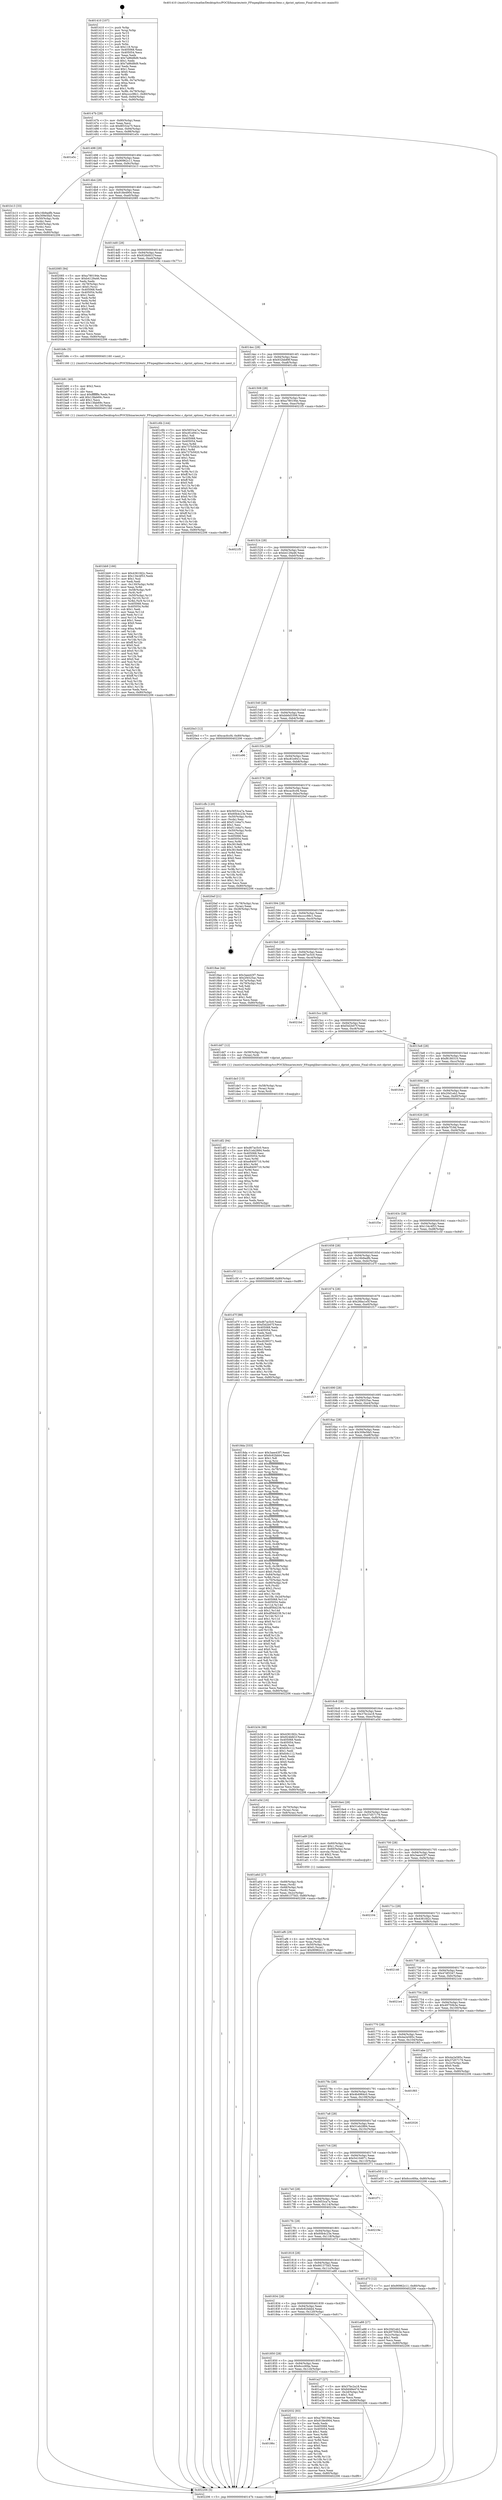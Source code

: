 digraph "0x401410" {
  label = "0x401410 (/mnt/c/Users/mathe/Desktop/tcc/POCII/binaries/extr_FFmpeglibavcodecac3enc.c_dprint_options_Final-ollvm.out::main(0))"
  labelloc = "t"
  node[shape=record]

  Entry [label="",width=0.3,height=0.3,shape=circle,fillcolor=black,style=filled]
  "0x40147b" [label="{
     0x40147b [29]\l
     | [instrs]\l
     &nbsp;&nbsp;0x40147b \<+3\>: mov -0x80(%rbp),%eax\l
     &nbsp;&nbsp;0x40147e \<+2\>: mov %eax,%ecx\l
     &nbsp;&nbsp;0x401480 \<+6\>: sub $0x8f332a75,%ecx\l
     &nbsp;&nbsp;0x401486 \<+6\>: mov %eax,-0x94(%rbp)\l
     &nbsp;&nbsp;0x40148c \<+6\>: mov %ecx,-0x98(%rbp)\l
     &nbsp;&nbsp;0x401492 \<+6\>: je 0000000000401e5c \<main+0xa4c\>\l
  }"]
  "0x401e5c" [label="{
     0x401e5c\l
  }", style=dashed]
  "0x401498" [label="{
     0x401498 [28]\l
     | [instrs]\l
     &nbsp;&nbsp;0x401498 \<+5\>: jmp 000000000040149d \<main+0x8d\>\l
     &nbsp;&nbsp;0x40149d \<+6\>: mov -0x94(%rbp),%eax\l
     &nbsp;&nbsp;0x4014a3 \<+5\>: sub $0x90962c11,%eax\l
     &nbsp;&nbsp;0x4014a8 \<+6\>: mov %eax,-0x9c(%rbp)\l
     &nbsp;&nbsp;0x4014ae \<+6\>: je 0000000000401b13 \<main+0x703\>\l
  }"]
  Exit [label="",width=0.3,height=0.3,shape=circle,fillcolor=black,style=filled,peripheries=2]
  "0x401b13" [label="{
     0x401b13 [33]\l
     | [instrs]\l
     &nbsp;&nbsp;0x401b13 \<+5\>: mov $0x16b9adfb,%eax\l
     &nbsp;&nbsp;0x401b18 \<+5\>: mov $0x309e5fa5,%ecx\l
     &nbsp;&nbsp;0x401b1d \<+4\>: mov -0x50(%rbp),%rdx\l
     &nbsp;&nbsp;0x401b21 \<+2\>: mov (%rdx),%esi\l
     &nbsp;&nbsp;0x401b23 \<+4\>: mov -0x60(%rbp),%rdx\l
     &nbsp;&nbsp;0x401b27 \<+2\>: cmp (%rdx),%esi\l
     &nbsp;&nbsp;0x401b29 \<+3\>: cmovl %ecx,%eax\l
     &nbsp;&nbsp;0x401b2c \<+3\>: mov %eax,-0x80(%rbp)\l
     &nbsp;&nbsp;0x401b2f \<+5\>: jmp 0000000000402206 \<main+0xdf6\>\l
  }"]
  "0x4014b4" [label="{
     0x4014b4 [28]\l
     | [instrs]\l
     &nbsp;&nbsp;0x4014b4 \<+5\>: jmp 00000000004014b9 \<main+0xa9\>\l
     &nbsp;&nbsp;0x4014b9 \<+6\>: mov -0x94(%rbp),%eax\l
     &nbsp;&nbsp;0x4014bf \<+5\>: sub $0x918e4904,%eax\l
     &nbsp;&nbsp;0x4014c4 \<+6\>: mov %eax,-0xa0(%rbp)\l
     &nbsp;&nbsp;0x4014ca \<+6\>: je 0000000000402085 \<main+0xc75\>\l
  }"]
  "0x40186c" [label="{
     0x40186c\l
  }", style=dashed]
  "0x402085" [label="{
     0x402085 [94]\l
     | [instrs]\l
     &nbsp;&nbsp;0x402085 \<+5\>: mov $0xa780194e,%eax\l
     &nbsp;&nbsp;0x40208a \<+5\>: mov $0xb4129a46,%ecx\l
     &nbsp;&nbsp;0x40208f \<+2\>: xor %edx,%edx\l
     &nbsp;&nbsp;0x402091 \<+4\>: mov -0x78(%rbp),%rsi\l
     &nbsp;&nbsp;0x402095 \<+6\>: movl $0x0,(%rsi)\l
     &nbsp;&nbsp;0x40209b \<+7\>: mov 0x405068,%edi\l
     &nbsp;&nbsp;0x4020a2 \<+8\>: mov 0x405054,%r8d\l
     &nbsp;&nbsp;0x4020aa \<+3\>: sub $0x1,%edx\l
     &nbsp;&nbsp;0x4020ad \<+3\>: mov %edi,%r9d\l
     &nbsp;&nbsp;0x4020b0 \<+3\>: add %edx,%r9d\l
     &nbsp;&nbsp;0x4020b3 \<+4\>: imul %r9d,%edi\l
     &nbsp;&nbsp;0x4020b7 \<+3\>: and $0x1,%edi\l
     &nbsp;&nbsp;0x4020ba \<+3\>: cmp $0x0,%edi\l
     &nbsp;&nbsp;0x4020bd \<+4\>: sete %r10b\l
     &nbsp;&nbsp;0x4020c1 \<+4\>: cmp $0xa,%r8d\l
     &nbsp;&nbsp;0x4020c5 \<+4\>: setl %r11b\l
     &nbsp;&nbsp;0x4020c9 \<+3\>: mov %r10b,%bl\l
     &nbsp;&nbsp;0x4020cc \<+3\>: and %r11b,%bl\l
     &nbsp;&nbsp;0x4020cf \<+3\>: xor %r11b,%r10b\l
     &nbsp;&nbsp;0x4020d2 \<+3\>: or %r10b,%bl\l
     &nbsp;&nbsp;0x4020d5 \<+3\>: test $0x1,%bl\l
     &nbsp;&nbsp;0x4020d8 \<+3\>: cmovne %ecx,%eax\l
     &nbsp;&nbsp;0x4020db \<+3\>: mov %eax,-0x80(%rbp)\l
     &nbsp;&nbsp;0x4020de \<+5\>: jmp 0000000000402206 \<main+0xdf6\>\l
  }"]
  "0x4014d0" [label="{
     0x4014d0 [28]\l
     | [instrs]\l
     &nbsp;&nbsp;0x4014d0 \<+5\>: jmp 00000000004014d5 \<main+0xc5\>\l
     &nbsp;&nbsp;0x4014d5 \<+6\>: mov -0x94(%rbp),%eax\l
     &nbsp;&nbsp;0x4014db \<+5\>: sub $0x924bfd1f,%eax\l
     &nbsp;&nbsp;0x4014e0 \<+6\>: mov %eax,-0xa4(%rbp)\l
     &nbsp;&nbsp;0x4014e6 \<+6\>: je 0000000000401b8c \<main+0x77c\>\l
  }"]
  "0x402032" [label="{
     0x402032 [83]\l
     | [instrs]\l
     &nbsp;&nbsp;0x402032 \<+5\>: mov $0xa780194e,%eax\l
     &nbsp;&nbsp;0x402037 \<+5\>: mov $0x918e4904,%ecx\l
     &nbsp;&nbsp;0x40203c \<+2\>: xor %edx,%edx\l
     &nbsp;&nbsp;0x40203e \<+7\>: mov 0x405068,%esi\l
     &nbsp;&nbsp;0x402045 \<+7\>: mov 0x405054,%edi\l
     &nbsp;&nbsp;0x40204c \<+3\>: sub $0x1,%edx\l
     &nbsp;&nbsp;0x40204f \<+3\>: mov %esi,%r8d\l
     &nbsp;&nbsp;0x402052 \<+3\>: add %edx,%r8d\l
     &nbsp;&nbsp;0x402055 \<+4\>: imul %r8d,%esi\l
     &nbsp;&nbsp;0x402059 \<+3\>: and $0x1,%esi\l
     &nbsp;&nbsp;0x40205c \<+3\>: cmp $0x0,%esi\l
     &nbsp;&nbsp;0x40205f \<+4\>: sete %r9b\l
     &nbsp;&nbsp;0x402063 \<+3\>: cmp $0xa,%edi\l
     &nbsp;&nbsp;0x402066 \<+4\>: setl %r10b\l
     &nbsp;&nbsp;0x40206a \<+3\>: mov %r9b,%r11b\l
     &nbsp;&nbsp;0x40206d \<+3\>: and %r10b,%r11b\l
     &nbsp;&nbsp;0x402070 \<+3\>: xor %r10b,%r9b\l
     &nbsp;&nbsp;0x402073 \<+3\>: or %r9b,%r11b\l
     &nbsp;&nbsp;0x402076 \<+4\>: test $0x1,%r11b\l
     &nbsp;&nbsp;0x40207a \<+3\>: cmovne %ecx,%eax\l
     &nbsp;&nbsp;0x40207d \<+3\>: mov %eax,-0x80(%rbp)\l
     &nbsp;&nbsp;0x402080 \<+5\>: jmp 0000000000402206 \<main+0xdf6\>\l
  }"]
  "0x401b8c" [label="{
     0x401b8c [5]\l
     | [instrs]\l
     &nbsp;&nbsp;0x401b8c \<+5\>: call 0000000000401160 \<next_i\>\l
     | [calls]\l
     &nbsp;&nbsp;0x401160 \{1\} (/mnt/c/Users/mathe/Desktop/tcc/POCII/binaries/extr_FFmpeglibavcodecac3enc.c_dprint_options_Final-ollvm.out::next_i)\l
  }"]
  "0x4014ec" [label="{
     0x4014ec [28]\l
     | [instrs]\l
     &nbsp;&nbsp;0x4014ec \<+5\>: jmp 00000000004014f1 \<main+0xe1\>\l
     &nbsp;&nbsp;0x4014f1 \<+6\>: mov -0x94(%rbp),%eax\l
     &nbsp;&nbsp;0x4014f7 \<+5\>: sub $0x932bb89f,%eax\l
     &nbsp;&nbsp;0x4014fc \<+6\>: mov %eax,-0xa8(%rbp)\l
     &nbsp;&nbsp;0x401502 \<+6\>: je 0000000000401c6b \<main+0x85b\>\l
  }"]
  "0x401df2" [label="{
     0x401df2 [94]\l
     | [instrs]\l
     &nbsp;&nbsp;0x401df2 \<+5\>: mov $0xd67ac5c0,%ecx\l
     &nbsp;&nbsp;0x401df7 \<+5\>: mov $0x51eb2884,%edx\l
     &nbsp;&nbsp;0x401dfc \<+7\>: mov 0x405068,%esi\l
     &nbsp;&nbsp;0x401e03 \<+8\>: mov 0x405054,%r8d\l
     &nbsp;&nbsp;0x401e0b \<+3\>: mov %esi,%r9d\l
     &nbsp;&nbsp;0x401e0e \<+7\>: sub $0xe8400710,%r9d\l
     &nbsp;&nbsp;0x401e15 \<+4\>: sub $0x1,%r9d\l
     &nbsp;&nbsp;0x401e19 \<+7\>: add $0xe8400710,%r9d\l
     &nbsp;&nbsp;0x401e20 \<+4\>: imul %r9d,%esi\l
     &nbsp;&nbsp;0x401e24 \<+3\>: and $0x1,%esi\l
     &nbsp;&nbsp;0x401e27 \<+3\>: cmp $0x0,%esi\l
     &nbsp;&nbsp;0x401e2a \<+4\>: sete %r10b\l
     &nbsp;&nbsp;0x401e2e \<+4\>: cmp $0xa,%r8d\l
     &nbsp;&nbsp;0x401e32 \<+4\>: setl %r11b\l
     &nbsp;&nbsp;0x401e36 \<+3\>: mov %r10b,%bl\l
     &nbsp;&nbsp;0x401e39 \<+3\>: and %r11b,%bl\l
     &nbsp;&nbsp;0x401e3c \<+3\>: xor %r11b,%r10b\l
     &nbsp;&nbsp;0x401e3f \<+3\>: or %r10b,%bl\l
     &nbsp;&nbsp;0x401e42 \<+3\>: test $0x1,%bl\l
     &nbsp;&nbsp;0x401e45 \<+3\>: cmovne %edx,%ecx\l
     &nbsp;&nbsp;0x401e48 \<+3\>: mov %ecx,-0x80(%rbp)\l
     &nbsp;&nbsp;0x401e4b \<+5\>: jmp 0000000000402206 \<main+0xdf6\>\l
  }"]
  "0x401c6b" [label="{
     0x401c6b [144]\l
     | [instrs]\l
     &nbsp;&nbsp;0x401c6b \<+5\>: mov $0x5653ca7a,%eax\l
     &nbsp;&nbsp;0x401c70 \<+5\>: mov $0xc81e941c,%ecx\l
     &nbsp;&nbsp;0x401c75 \<+2\>: mov $0x1,%dl\l
     &nbsp;&nbsp;0x401c77 \<+7\>: mov 0x405068,%esi\l
     &nbsp;&nbsp;0x401c7e \<+7\>: mov 0x405054,%edi\l
     &nbsp;&nbsp;0x401c85 \<+3\>: mov %esi,%r8d\l
     &nbsp;&nbsp;0x401c88 \<+7\>: add $0x737b5920,%r8d\l
     &nbsp;&nbsp;0x401c8f \<+4\>: sub $0x1,%r8d\l
     &nbsp;&nbsp;0x401c93 \<+7\>: sub $0x737b5920,%r8d\l
     &nbsp;&nbsp;0x401c9a \<+4\>: imul %r8d,%esi\l
     &nbsp;&nbsp;0x401c9e \<+3\>: and $0x1,%esi\l
     &nbsp;&nbsp;0x401ca1 \<+3\>: cmp $0x0,%esi\l
     &nbsp;&nbsp;0x401ca4 \<+4\>: sete %r9b\l
     &nbsp;&nbsp;0x401ca8 \<+3\>: cmp $0xa,%edi\l
     &nbsp;&nbsp;0x401cab \<+4\>: setl %r10b\l
     &nbsp;&nbsp;0x401caf \<+3\>: mov %r9b,%r11b\l
     &nbsp;&nbsp;0x401cb2 \<+4\>: xor $0xff,%r11b\l
     &nbsp;&nbsp;0x401cb6 \<+3\>: mov %r10b,%bl\l
     &nbsp;&nbsp;0x401cb9 \<+3\>: xor $0xff,%bl\l
     &nbsp;&nbsp;0x401cbc \<+3\>: xor $0x0,%dl\l
     &nbsp;&nbsp;0x401cbf \<+3\>: mov %r11b,%r14b\l
     &nbsp;&nbsp;0x401cc2 \<+4\>: and $0x0,%r14b\l
     &nbsp;&nbsp;0x401cc6 \<+3\>: and %dl,%r9b\l
     &nbsp;&nbsp;0x401cc9 \<+3\>: mov %bl,%r15b\l
     &nbsp;&nbsp;0x401ccc \<+4\>: and $0x0,%r15b\l
     &nbsp;&nbsp;0x401cd0 \<+3\>: and %dl,%r10b\l
     &nbsp;&nbsp;0x401cd3 \<+3\>: or %r9b,%r14b\l
     &nbsp;&nbsp;0x401cd6 \<+3\>: or %r10b,%r15b\l
     &nbsp;&nbsp;0x401cd9 \<+3\>: xor %r15b,%r14b\l
     &nbsp;&nbsp;0x401cdc \<+3\>: or %bl,%r11b\l
     &nbsp;&nbsp;0x401cdf \<+4\>: xor $0xff,%r11b\l
     &nbsp;&nbsp;0x401ce3 \<+3\>: or $0x0,%dl\l
     &nbsp;&nbsp;0x401ce6 \<+3\>: and %dl,%r11b\l
     &nbsp;&nbsp;0x401ce9 \<+3\>: or %r11b,%r14b\l
     &nbsp;&nbsp;0x401cec \<+4\>: test $0x1,%r14b\l
     &nbsp;&nbsp;0x401cf0 \<+3\>: cmovne %ecx,%eax\l
     &nbsp;&nbsp;0x401cf3 \<+3\>: mov %eax,-0x80(%rbp)\l
     &nbsp;&nbsp;0x401cf6 \<+5\>: jmp 0000000000402206 \<main+0xdf6\>\l
  }"]
  "0x401508" [label="{
     0x401508 [28]\l
     | [instrs]\l
     &nbsp;&nbsp;0x401508 \<+5\>: jmp 000000000040150d \<main+0xfd\>\l
     &nbsp;&nbsp;0x40150d \<+6\>: mov -0x94(%rbp),%eax\l
     &nbsp;&nbsp;0x401513 \<+5\>: sub $0xa780194e,%eax\l
     &nbsp;&nbsp;0x401518 \<+6\>: mov %eax,-0xac(%rbp)\l
     &nbsp;&nbsp;0x40151e \<+6\>: je 00000000004021f5 \<main+0xde5\>\l
  }"]
  "0x401de3" [label="{
     0x401de3 [15]\l
     | [instrs]\l
     &nbsp;&nbsp;0x401de3 \<+4\>: mov -0x58(%rbp),%rax\l
     &nbsp;&nbsp;0x401de7 \<+3\>: mov (%rax),%rax\l
     &nbsp;&nbsp;0x401dea \<+3\>: mov %rax,%rdi\l
     &nbsp;&nbsp;0x401ded \<+5\>: call 0000000000401030 \<free@plt\>\l
     | [calls]\l
     &nbsp;&nbsp;0x401030 \{1\} (unknown)\l
  }"]
  "0x4021f5" [label="{
     0x4021f5\l
  }", style=dashed]
  "0x401524" [label="{
     0x401524 [28]\l
     | [instrs]\l
     &nbsp;&nbsp;0x401524 \<+5\>: jmp 0000000000401529 \<main+0x119\>\l
     &nbsp;&nbsp;0x401529 \<+6\>: mov -0x94(%rbp),%eax\l
     &nbsp;&nbsp;0x40152f \<+5\>: sub $0xb4129a46,%eax\l
     &nbsp;&nbsp;0x401534 \<+6\>: mov %eax,-0xb0(%rbp)\l
     &nbsp;&nbsp;0x40153a \<+6\>: je 00000000004020e3 \<main+0xcd3\>\l
  }"]
  "0x401bb9" [label="{
     0x401bb9 [166]\l
     | [instrs]\l
     &nbsp;&nbsp;0x401bb9 \<+5\>: mov $0x4361fd2c,%ecx\l
     &nbsp;&nbsp;0x401bbe \<+5\>: mov $0x134c4f53,%edx\l
     &nbsp;&nbsp;0x401bc3 \<+3\>: mov $0x1,%sil\l
     &nbsp;&nbsp;0x401bc6 \<+2\>: xor %edi,%edi\l
     &nbsp;&nbsp;0x401bc8 \<+7\>: mov -0x130(%rbp),%r8d\l
     &nbsp;&nbsp;0x401bcf \<+4\>: imul %eax,%r8d\l
     &nbsp;&nbsp;0x401bd3 \<+4\>: mov -0x58(%rbp),%r9\l
     &nbsp;&nbsp;0x401bd7 \<+3\>: mov (%r9),%r9\l
     &nbsp;&nbsp;0x401bda \<+4\>: mov -0x50(%rbp),%r10\l
     &nbsp;&nbsp;0x401bde \<+3\>: movslq (%r10),%r10\l
     &nbsp;&nbsp;0x401be1 \<+4\>: mov %r8d,(%r9,%r10,4)\l
     &nbsp;&nbsp;0x401be5 \<+7\>: mov 0x405068,%eax\l
     &nbsp;&nbsp;0x401bec \<+8\>: mov 0x405054,%r8d\l
     &nbsp;&nbsp;0x401bf4 \<+3\>: sub $0x1,%edi\l
     &nbsp;&nbsp;0x401bf7 \<+3\>: mov %eax,%r11d\l
     &nbsp;&nbsp;0x401bfa \<+3\>: add %edi,%r11d\l
     &nbsp;&nbsp;0x401bfd \<+4\>: imul %r11d,%eax\l
     &nbsp;&nbsp;0x401c01 \<+3\>: and $0x1,%eax\l
     &nbsp;&nbsp;0x401c04 \<+3\>: cmp $0x0,%eax\l
     &nbsp;&nbsp;0x401c07 \<+3\>: sete %bl\l
     &nbsp;&nbsp;0x401c0a \<+4\>: cmp $0xa,%r8d\l
     &nbsp;&nbsp;0x401c0e \<+4\>: setl %r14b\l
     &nbsp;&nbsp;0x401c12 \<+3\>: mov %bl,%r15b\l
     &nbsp;&nbsp;0x401c15 \<+4\>: xor $0xff,%r15b\l
     &nbsp;&nbsp;0x401c19 \<+3\>: mov %r14b,%r12b\l
     &nbsp;&nbsp;0x401c1c \<+4\>: xor $0xff,%r12b\l
     &nbsp;&nbsp;0x401c20 \<+4\>: xor $0x0,%sil\l
     &nbsp;&nbsp;0x401c24 \<+3\>: mov %r15b,%r13b\l
     &nbsp;&nbsp;0x401c27 \<+4\>: and $0x0,%r13b\l
     &nbsp;&nbsp;0x401c2b \<+3\>: and %sil,%bl\l
     &nbsp;&nbsp;0x401c2e \<+3\>: mov %r12b,%al\l
     &nbsp;&nbsp;0x401c31 \<+2\>: and $0x0,%al\l
     &nbsp;&nbsp;0x401c33 \<+3\>: and %sil,%r14b\l
     &nbsp;&nbsp;0x401c36 \<+3\>: or %bl,%r13b\l
     &nbsp;&nbsp;0x401c39 \<+3\>: or %r14b,%al\l
     &nbsp;&nbsp;0x401c3c \<+3\>: xor %al,%r13b\l
     &nbsp;&nbsp;0x401c3f \<+3\>: or %r12b,%r15b\l
     &nbsp;&nbsp;0x401c42 \<+4\>: xor $0xff,%r15b\l
     &nbsp;&nbsp;0x401c46 \<+4\>: or $0x0,%sil\l
     &nbsp;&nbsp;0x401c4a \<+3\>: and %sil,%r15b\l
     &nbsp;&nbsp;0x401c4d \<+3\>: or %r15b,%r13b\l
     &nbsp;&nbsp;0x401c50 \<+4\>: test $0x1,%r13b\l
     &nbsp;&nbsp;0x401c54 \<+3\>: cmovne %edx,%ecx\l
     &nbsp;&nbsp;0x401c57 \<+3\>: mov %ecx,-0x80(%rbp)\l
     &nbsp;&nbsp;0x401c5a \<+5\>: jmp 0000000000402206 \<main+0xdf6\>\l
  }"]
  "0x4020e3" [label="{
     0x4020e3 [12]\l
     | [instrs]\l
     &nbsp;&nbsp;0x4020e3 \<+7\>: movl $0xcacfccf4,-0x80(%rbp)\l
     &nbsp;&nbsp;0x4020ea \<+5\>: jmp 0000000000402206 \<main+0xdf6\>\l
  }"]
  "0x401540" [label="{
     0x401540 [28]\l
     | [instrs]\l
     &nbsp;&nbsp;0x401540 \<+5\>: jmp 0000000000401545 \<main+0x135\>\l
     &nbsp;&nbsp;0x401545 \<+6\>: mov -0x94(%rbp),%eax\l
     &nbsp;&nbsp;0x40154b \<+5\>: sub $0xbb6d3306,%eax\l
     &nbsp;&nbsp;0x401550 \<+6\>: mov %eax,-0xb4(%rbp)\l
     &nbsp;&nbsp;0x401556 \<+6\>: je 0000000000401e96 \<main+0xa86\>\l
  }"]
  "0x401b91" [label="{
     0x401b91 [40]\l
     | [instrs]\l
     &nbsp;&nbsp;0x401b91 \<+5\>: mov $0x2,%ecx\l
     &nbsp;&nbsp;0x401b96 \<+1\>: cltd\l
     &nbsp;&nbsp;0x401b97 \<+2\>: idiv %ecx\l
     &nbsp;&nbsp;0x401b99 \<+6\>: imul $0xfffffffe,%edx,%ecx\l
     &nbsp;&nbsp;0x401b9f \<+6\>: add $0x13fab69c,%ecx\l
     &nbsp;&nbsp;0x401ba5 \<+3\>: add $0x1,%ecx\l
     &nbsp;&nbsp;0x401ba8 \<+6\>: sub $0x13fab69c,%ecx\l
     &nbsp;&nbsp;0x401bae \<+6\>: mov %ecx,-0x130(%rbp)\l
     &nbsp;&nbsp;0x401bb4 \<+5\>: call 0000000000401160 \<next_i\>\l
     | [calls]\l
     &nbsp;&nbsp;0x401160 \{1\} (/mnt/c/Users/mathe/Desktop/tcc/POCII/binaries/extr_FFmpeglibavcodecac3enc.c_dprint_options_Final-ollvm.out::next_i)\l
  }"]
  "0x401e96" [label="{
     0x401e96\l
  }", style=dashed]
  "0x40155c" [label="{
     0x40155c [28]\l
     | [instrs]\l
     &nbsp;&nbsp;0x40155c \<+5\>: jmp 0000000000401561 \<main+0x151\>\l
     &nbsp;&nbsp;0x401561 \<+6\>: mov -0x94(%rbp),%eax\l
     &nbsp;&nbsp;0x401567 \<+5\>: sub $0xc81e941c,%eax\l
     &nbsp;&nbsp;0x40156c \<+6\>: mov %eax,-0xb8(%rbp)\l
     &nbsp;&nbsp;0x401572 \<+6\>: je 0000000000401cfb \<main+0x8eb\>\l
  }"]
  "0x401af6" [label="{
     0x401af6 [29]\l
     | [instrs]\l
     &nbsp;&nbsp;0x401af6 \<+4\>: mov -0x58(%rbp),%rdi\l
     &nbsp;&nbsp;0x401afa \<+3\>: mov %rax,(%rdi)\l
     &nbsp;&nbsp;0x401afd \<+4\>: mov -0x50(%rbp),%rax\l
     &nbsp;&nbsp;0x401b01 \<+6\>: movl $0x0,(%rax)\l
     &nbsp;&nbsp;0x401b07 \<+7\>: movl $0x90962c11,-0x80(%rbp)\l
     &nbsp;&nbsp;0x401b0e \<+5\>: jmp 0000000000402206 \<main+0xdf6\>\l
  }"]
  "0x401cfb" [label="{
     0x401cfb [120]\l
     | [instrs]\l
     &nbsp;&nbsp;0x401cfb \<+5\>: mov $0x5653ca7a,%eax\l
     &nbsp;&nbsp;0x401d00 \<+5\>: mov $0x60b4c23e,%ecx\l
     &nbsp;&nbsp;0x401d05 \<+4\>: mov -0x50(%rbp),%rdx\l
     &nbsp;&nbsp;0x401d09 \<+2\>: mov (%rdx),%esi\l
     &nbsp;&nbsp;0x401d0b \<+6\>: add $0xf1144a7c,%esi\l
     &nbsp;&nbsp;0x401d11 \<+3\>: add $0x1,%esi\l
     &nbsp;&nbsp;0x401d14 \<+6\>: sub $0xf1144a7c,%esi\l
     &nbsp;&nbsp;0x401d1a \<+4\>: mov -0x50(%rbp),%rdx\l
     &nbsp;&nbsp;0x401d1e \<+2\>: mov %esi,(%rdx)\l
     &nbsp;&nbsp;0x401d20 \<+7\>: mov 0x405068,%esi\l
     &nbsp;&nbsp;0x401d27 \<+7\>: mov 0x405054,%edi\l
     &nbsp;&nbsp;0x401d2e \<+3\>: mov %esi,%r8d\l
     &nbsp;&nbsp;0x401d31 \<+7\>: sub $0x3619efd,%r8d\l
     &nbsp;&nbsp;0x401d38 \<+4\>: sub $0x1,%r8d\l
     &nbsp;&nbsp;0x401d3c \<+7\>: add $0x3619efd,%r8d\l
     &nbsp;&nbsp;0x401d43 \<+4\>: imul %r8d,%esi\l
     &nbsp;&nbsp;0x401d47 \<+3\>: and $0x1,%esi\l
     &nbsp;&nbsp;0x401d4a \<+3\>: cmp $0x0,%esi\l
     &nbsp;&nbsp;0x401d4d \<+4\>: sete %r9b\l
     &nbsp;&nbsp;0x401d51 \<+3\>: cmp $0xa,%edi\l
     &nbsp;&nbsp;0x401d54 \<+4\>: setl %r10b\l
     &nbsp;&nbsp;0x401d58 \<+3\>: mov %r9b,%r11b\l
     &nbsp;&nbsp;0x401d5b \<+3\>: and %r10b,%r11b\l
     &nbsp;&nbsp;0x401d5e \<+3\>: xor %r10b,%r9b\l
     &nbsp;&nbsp;0x401d61 \<+3\>: or %r9b,%r11b\l
     &nbsp;&nbsp;0x401d64 \<+4\>: test $0x1,%r11b\l
     &nbsp;&nbsp;0x401d68 \<+3\>: cmovne %ecx,%eax\l
     &nbsp;&nbsp;0x401d6b \<+3\>: mov %eax,-0x80(%rbp)\l
     &nbsp;&nbsp;0x401d6e \<+5\>: jmp 0000000000402206 \<main+0xdf6\>\l
  }"]
  "0x401578" [label="{
     0x401578 [28]\l
     | [instrs]\l
     &nbsp;&nbsp;0x401578 \<+5\>: jmp 000000000040157d \<main+0x16d\>\l
     &nbsp;&nbsp;0x40157d \<+6\>: mov -0x94(%rbp),%eax\l
     &nbsp;&nbsp;0x401583 \<+5\>: sub $0xcacfccf4,%eax\l
     &nbsp;&nbsp;0x401588 \<+6\>: mov %eax,-0xbc(%rbp)\l
     &nbsp;&nbsp;0x40158e \<+6\>: je 00000000004020ef \<main+0xcdf\>\l
  }"]
  "0x401a6d" [label="{
     0x401a6d [27]\l
     | [instrs]\l
     &nbsp;&nbsp;0x401a6d \<+4\>: mov -0x68(%rbp),%rdi\l
     &nbsp;&nbsp;0x401a71 \<+2\>: mov %eax,(%rdi)\l
     &nbsp;&nbsp;0x401a73 \<+4\>: mov -0x68(%rbp),%rdi\l
     &nbsp;&nbsp;0x401a77 \<+2\>: mov (%rdi),%eax\l
     &nbsp;&nbsp;0x401a79 \<+3\>: mov %eax,-0x2c(%rbp)\l
     &nbsp;&nbsp;0x401a7c \<+7\>: movl $0x661375d3,-0x80(%rbp)\l
     &nbsp;&nbsp;0x401a83 \<+5\>: jmp 0000000000402206 \<main+0xdf6\>\l
  }"]
  "0x4020ef" [label="{
     0x4020ef [21]\l
     | [instrs]\l
     &nbsp;&nbsp;0x4020ef \<+4\>: mov -0x78(%rbp),%rax\l
     &nbsp;&nbsp;0x4020f3 \<+2\>: mov (%rax),%eax\l
     &nbsp;&nbsp;0x4020f5 \<+4\>: lea -0x28(%rbp),%rsp\l
     &nbsp;&nbsp;0x4020f9 \<+1\>: pop %rbx\l
     &nbsp;&nbsp;0x4020fa \<+2\>: pop %r12\l
     &nbsp;&nbsp;0x4020fc \<+2\>: pop %r13\l
     &nbsp;&nbsp;0x4020fe \<+2\>: pop %r14\l
     &nbsp;&nbsp;0x402100 \<+2\>: pop %r15\l
     &nbsp;&nbsp;0x402102 \<+1\>: pop %rbp\l
     &nbsp;&nbsp;0x402103 \<+1\>: ret\l
  }"]
  "0x401594" [label="{
     0x401594 [28]\l
     | [instrs]\l
     &nbsp;&nbsp;0x401594 \<+5\>: jmp 0000000000401599 \<main+0x189\>\l
     &nbsp;&nbsp;0x401599 \<+6\>: mov -0x94(%rbp),%eax\l
     &nbsp;&nbsp;0x40159f \<+5\>: sub $0xcccc98c1,%eax\l
     &nbsp;&nbsp;0x4015a4 \<+6\>: mov %eax,-0xc0(%rbp)\l
     &nbsp;&nbsp;0x4015aa \<+6\>: je 00000000004018ae \<main+0x49e\>\l
  }"]
  "0x401850" [label="{
     0x401850 [28]\l
     | [instrs]\l
     &nbsp;&nbsp;0x401850 \<+5\>: jmp 0000000000401855 \<main+0x445\>\l
     &nbsp;&nbsp;0x401855 \<+6\>: mov -0x94(%rbp),%eax\l
     &nbsp;&nbsp;0x40185b \<+5\>: sub $0x6ccc6f4a,%eax\l
     &nbsp;&nbsp;0x401860 \<+6\>: mov %eax,-0x124(%rbp)\l
     &nbsp;&nbsp;0x401866 \<+6\>: je 0000000000402032 \<main+0xc22\>\l
  }"]
  "0x4018ae" [label="{
     0x4018ae [44]\l
     | [instrs]\l
     &nbsp;&nbsp;0x4018ae \<+5\>: mov $0x3aee43f7,%eax\l
     &nbsp;&nbsp;0x4018b3 \<+5\>: mov $0x2f4525ac,%ecx\l
     &nbsp;&nbsp;0x4018b8 \<+3\>: mov -0x7a(%rbp),%dl\l
     &nbsp;&nbsp;0x4018bb \<+4\>: mov -0x79(%rbp),%sil\l
     &nbsp;&nbsp;0x4018bf \<+3\>: mov %dl,%dil\l
     &nbsp;&nbsp;0x4018c2 \<+3\>: and %sil,%dil\l
     &nbsp;&nbsp;0x4018c5 \<+3\>: xor %sil,%dl\l
     &nbsp;&nbsp;0x4018c8 \<+3\>: or %dl,%dil\l
     &nbsp;&nbsp;0x4018cb \<+4\>: test $0x1,%dil\l
     &nbsp;&nbsp;0x4018cf \<+3\>: cmovne %ecx,%eax\l
     &nbsp;&nbsp;0x4018d2 \<+3\>: mov %eax,-0x80(%rbp)\l
     &nbsp;&nbsp;0x4018d5 \<+5\>: jmp 0000000000402206 \<main+0xdf6\>\l
  }"]
  "0x4015b0" [label="{
     0x4015b0 [28]\l
     | [instrs]\l
     &nbsp;&nbsp;0x4015b0 \<+5\>: jmp 00000000004015b5 \<main+0x1a5\>\l
     &nbsp;&nbsp;0x4015b5 \<+6\>: mov -0x94(%rbp),%eax\l
     &nbsp;&nbsp;0x4015bb \<+5\>: sub $0xd67ac5c0,%eax\l
     &nbsp;&nbsp;0x4015c0 \<+6\>: mov %eax,-0xc4(%rbp)\l
     &nbsp;&nbsp;0x4015c6 \<+6\>: je 00000000004021bd \<main+0xdad\>\l
  }"]
  "0x402206" [label="{
     0x402206 [5]\l
     | [instrs]\l
     &nbsp;&nbsp;0x402206 \<+5\>: jmp 000000000040147b \<main+0x6b\>\l
  }"]
  "0x401410" [label="{
     0x401410 [107]\l
     | [instrs]\l
     &nbsp;&nbsp;0x401410 \<+1\>: push %rbp\l
     &nbsp;&nbsp;0x401411 \<+3\>: mov %rsp,%rbp\l
     &nbsp;&nbsp;0x401414 \<+2\>: push %r15\l
     &nbsp;&nbsp;0x401416 \<+2\>: push %r14\l
     &nbsp;&nbsp;0x401418 \<+2\>: push %r13\l
     &nbsp;&nbsp;0x40141a \<+2\>: push %r12\l
     &nbsp;&nbsp;0x40141c \<+1\>: push %rbx\l
     &nbsp;&nbsp;0x40141d \<+7\>: sub $0x118,%rsp\l
     &nbsp;&nbsp;0x401424 \<+7\>: mov 0x405068,%eax\l
     &nbsp;&nbsp;0x40142b \<+7\>: mov 0x405054,%ecx\l
     &nbsp;&nbsp;0x401432 \<+2\>: mov %eax,%edx\l
     &nbsp;&nbsp;0x401434 \<+6\>: add $0x7a86d8d9,%edx\l
     &nbsp;&nbsp;0x40143a \<+3\>: sub $0x1,%edx\l
     &nbsp;&nbsp;0x40143d \<+6\>: sub $0x7a86d8d9,%edx\l
     &nbsp;&nbsp;0x401443 \<+3\>: imul %edx,%eax\l
     &nbsp;&nbsp;0x401446 \<+3\>: and $0x1,%eax\l
     &nbsp;&nbsp;0x401449 \<+3\>: cmp $0x0,%eax\l
     &nbsp;&nbsp;0x40144c \<+4\>: sete %r8b\l
     &nbsp;&nbsp;0x401450 \<+4\>: and $0x1,%r8b\l
     &nbsp;&nbsp;0x401454 \<+4\>: mov %r8b,-0x7a(%rbp)\l
     &nbsp;&nbsp;0x401458 \<+3\>: cmp $0xa,%ecx\l
     &nbsp;&nbsp;0x40145b \<+4\>: setl %r8b\l
     &nbsp;&nbsp;0x40145f \<+4\>: and $0x1,%r8b\l
     &nbsp;&nbsp;0x401463 \<+4\>: mov %r8b,-0x79(%rbp)\l
     &nbsp;&nbsp;0x401467 \<+7\>: movl $0xcccc98c1,-0x80(%rbp)\l
     &nbsp;&nbsp;0x40146e \<+6\>: mov %edi,-0x84(%rbp)\l
     &nbsp;&nbsp;0x401474 \<+7\>: mov %rsi,-0x90(%rbp)\l
  }"]
  "0x401a27" [label="{
     0x401a27 [27]\l
     | [instrs]\l
     &nbsp;&nbsp;0x401a27 \<+5\>: mov $0x37bc2a18,%eax\l
     &nbsp;&nbsp;0x401a2c \<+5\>: mov $0x6d48e47d,%ecx\l
     &nbsp;&nbsp;0x401a31 \<+3\>: mov -0x2d(%rbp),%dl\l
     &nbsp;&nbsp;0x401a34 \<+3\>: test $0x1,%dl\l
     &nbsp;&nbsp;0x401a37 \<+3\>: cmovne %ecx,%eax\l
     &nbsp;&nbsp;0x401a3a \<+3\>: mov %eax,-0x80(%rbp)\l
     &nbsp;&nbsp;0x401a3d \<+5\>: jmp 0000000000402206 \<main+0xdf6\>\l
  }"]
  "0x4021bd" [label="{
     0x4021bd\l
  }", style=dashed]
  "0x4015cc" [label="{
     0x4015cc [28]\l
     | [instrs]\l
     &nbsp;&nbsp;0x4015cc \<+5\>: jmp 00000000004015d1 \<main+0x1c1\>\l
     &nbsp;&nbsp;0x4015d1 \<+6\>: mov -0x94(%rbp),%eax\l
     &nbsp;&nbsp;0x4015d7 \<+5\>: sub $0xf3d2b07f,%eax\l
     &nbsp;&nbsp;0x4015dc \<+6\>: mov %eax,-0xc8(%rbp)\l
     &nbsp;&nbsp;0x4015e2 \<+6\>: je 0000000000401dd7 \<main+0x9c7\>\l
  }"]
  "0x401834" [label="{
     0x401834 [28]\l
     | [instrs]\l
     &nbsp;&nbsp;0x401834 \<+5\>: jmp 0000000000401839 \<main+0x429\>\l
     &nbsp;&nbsp;0x401839 \<+6\>: mov -0x94(%rbp),%eax\l
     &nbsp;&nbsp;0x40183f \<+5\>: sub $0x6c62bbb4,%eax\l
     &nbsp;&nbsp;0x401844 \<+6\>: mov %eax,-0x120(%rbp)\l
     &nbsp;&nbsp;0x40184a \<+6\>: je 0000000000401a27 \<main+0x617\>\l
  }"]
  "0x401dd7" [label="{
     0x401dd7 [12]\l
     | [instrs]\l
     &nbsp;&nbsp;0x401dd7 \<+4\>: mov -0x58(%rbp),%rax\l
     &nbsp;&nbsp;0x401ddb \<+3\>: mov (%rax),%rdi\l
     &nbsp;&nbsp;0x401dde \<+5\>: call 0000000000401400 \<dprint_options\>\l
     | [calls]\l
     &nbsp;&nbsp;0x401400 \{1\} (/mnt/c/Users/mathe/Desktop/tcc/POCII/binaries/extr_FFmpeglibavcodecac3enc.c_dprint_options_Final-ollvm.out::dprint_options)\l
  }"]
  "0x4015e8" [label="{
     0x4015e8 [28]\l
     | [instrs]\l
     &nbsp;&nbsp;0x4015e8 \<+5\>: jmp 00000000004015ed \<main+0x1dd\>\l
     &nbsp;&nbsp;0x4015ed \<+6\>: mov -0x94(%rbp),%eax\l
     &nbsp;&nbsp;0x4015f3 \<+5\>: sub $0xf8180310,%eax\l
     &nbsp;&nbsp;0x4015f8 \<+6\>: mov %eax,-0xcc(%rbp)\l
     &nbsp;&nbsp;0x4015fe \<+6\>: je 0000000000401fc9 \<main+0xbb9\>\l
  }"]
  "0x401a88" [label="{
     0x401a88 [27]\l
     | [instrs]\l
     &nbsp;&nbsp;0x401a88 \<+5\>: mov $0x20d1eb2,%eax\l
     &nbsp;&nbsp;0x401a8d \<+5\>: mov $0x49750b3e,%ecx\l
     &nbsp;&nbsp;0x401a92 \<+3\>: mov -0x2c(%rbp),%edx\l
     &nbsp;&nbsp;0x401a95 \<+3\>: cmp $0x1,%edx\l
     &nbsp;&nbsp;0x401a98 \<+3\>: cmovl %ecx,%eax\l
     &nbsp;&nbsp;0x401a9b \<+3\>: mov %eax,-0x80(%rbp)\l
     &nbsp;&nbsp;0x401a9e \<+5\>: jmp 0000000000402206 \<main+0xdf6\>\l
  }"]
  "0x401fc9" [label="{
     0x401fc9\l
  }", style=dashed]
  "0x401604" [label="{
     0x401604 [28]\l
     | [instrs]\l
     &nbsp;&nbsp;0x401604 \<+5\>: jmp 0000000000401609 \<main+0x1f9\>\l
     &nbsp;&nbsp;0x401609 \<+6\>: mov -0x94(%rbp),%eax\l
     &nbsp;&nbsp;0x40160f \<+5\>: sub $0x20d1eb2,%eax\l
     &nbsp;&nbsp;0x401614 \<+6\>: mov %eax,-0xd0(%rbp)\l
     &nbsp;&nbsp;0x40161a \<+6\>: je 0000000000401aa3 \<main+0x693\>\l
  }"]
  "0x401818" [label="{
     0x401818 [28]\l
     | [instrs]\l
     &nbsp;&nbsp;0x401818 \<+5\>: jmp 000000000040181d \<main+0x40d\>\l
     &nbsp;&nbsp;0x40181d \<+6\>: mov -0x94(%rbp),%eax\l
     &nbsp;&nbsp;0x401823 \<+5\>: sub $0x661375d3,%eax\l
     &nbsp;&nbsp;0x401828 \<+6\>: mov %eax,-0x11c(%rbp)\l
     &nbsp;&nbsp;0x40182e \<+6\>: je 0000000000401a88 \<main+0x678\>\l
  }"]
  "0x401aa3" [label="{
     0x401aa3\l
  }", style=dashed]
  "0x401620" [label="{
     0x401620 [28]\l
     | [instrs]\l
     &nbsp;&nbsp;0x401620 \<+5\>: jmp 0000000000401625 \<main+0x215\>\l
     &nbsp;&nbsp;0x401625 \<+6\>: mov -0x94(%rbp),%eax\l
     &nbsp;&nbsp;0x40162b \<+5\>: sub $0xfe7f18d,%eax\l
     &nbsp;&nbsp;0x401630 \<+6\>: mov %eax,-0xd4(%rbp)\l
     &nbsp;&nbsp;0x401636 \<+6\>: je 0000000000401f3e \<main+0xb2e\>\l
  }"]
  "0x401d73" [label="{
     0x401d73 [12]\l
     | [instrs]\l
     &nbsp;&nbsp;0x401d73 \<+7\>: movl $0x90962c11,-0x80(%rbp)\l
     &nbsp;&nbsp;0x401d7a \<+5\>: jmp 0000000000402206 \<main+0xdf6\>\l
  }"]
  "0x401f3e" [label="{
     0x401f3e\l
  }", style=dashed]
  "0x40163c" [label="{
     0x40163c [28]\l
     | [instrs]\l
     &nbsp;&nbsp;0x40163c \<+5\>: jmp 0000000000401641 \<main+0x231\>\l
     &nbsp;&nbsp;0x401641 \<+6\>: mov -0x94(%rbp),%eax\l
     &nbsp;&nbsp;0x401647 \<+5\>: sub $0x134c4f53,%eax\l
     &nbsp;&nbsp;0x40164c \<+6\>: mov %eax,-0xd8(%rbp)\l
     &nbsp;&nbsp;0x401652 \<+6\>: je 0000000000401c5f \<main+0x84f\>\l
  }"]
  "0x4017fc" [label="{
     0x4017fc [28]\l
     | [instrs]\l
     &nbsp;&nbsp;0x4017fc \<+5\>: jmp 0000000000401801 \<main+0x3f1\>\l
     &nbsp;&nbsp;0x401801 \<+6\>: mov -0x94(%rbp),%eax\l
     &nbsp;&nbsp;0x401807 \<+5\>: sub $0x60b4c23e,%eax\l
     &nbsp;&nbsp;0x40180c \<+6\>: mov %eax,-0x118(%rbp)\l
     &nbsp;&nbsp;0x401812 \<+6\>: je 0000000000401d73 \<main+0x963\>\l
  }"]
  "0x401c5f" [label="{
     0x401c5f [12]\l
     | [instrs]\l
     &nbsp;&nbsp;0x401c5f \<+7\>: movl $0x932bb89f,-0x80(%rbp)\l
     &nbsp;&nbsp;0x401c66 \<+5\>: jmp 0000000000402206 \<main+0xdf6\>\l
  }"]
  "0x401658" [label="{
     0x401658 [28]\l
     | [instrs]\l
     &nbsp;&nbsp;0x401658 \<+5\>: jmp 000000000040165d \<main+0x24d\>\l
     &nbsp;&nbsp;0x40165d \<+6\>: mov -0x94(%rbp),%eax\l
     &nbsp;&nbsp;0x401663 \<+5\>: sub $0x16b9adfb,%eax\l
     &nbsp;&nbsp;0x401668 \<+6\>: mov %eax,-0xdc(%rbp)\l
     &nbsp;&nbsp;0x40166e \<+6\>: je 0000000000401d7f \<main+0x96f\>\l
  }"]
  "0x40219e" [label="{
     0x40219e\l
  }", style=dashed]
  "0x401d7f" [label="{
     0x401d7f [88]\l
     | [instrs]\l
     &nbsp;&nbsp;0x401d7f \<+5\>: mov $0xd67ac5c0,%eax\l
     &nbsp;&nbsp;0x401d84 \<+5\>: mov $0xf3d2b07f,%ecx\l
     &nbsp;&nbsp;0x401d89 \<+7\>: mov 0x405068,%edx\l
     &nbsp;&nbsp;0x401d90 \<+7\>: mov 0x405054,%esi\l
     &nbsp;&nbsp;0x401d97 \<+2\>: mov %edx,%edi\l
     &nbsp;&nbsp;0x401d99 \<+6\>: add $0xc6290371,%edi\l
     &nbsp;&nbsp;0x401d9f \<+3\>: sub $0x1,%edi\l
     &nbsp;&nbsp;0x401da2 \<+6\>: sub $0xc6290371,%edi\l
     &nbsp;&nbsp;0x401da8 \<+3\>: imul %edi,%edx\l
     &nbsp;&nbsp;0x401dab \<+3\>: and $0x1,%edx\l
     &nbsp;&nbsp;0x401dae \<+3\>: cmp $0x0,%edx\l
     &nbsp;&nbsp;0x401db1 \<+4\>: sete %r8b\l
     &nbsp;&nbsp;0x401db5 \<+3\>: cmp $0xa,%esi\l
     &nbsp;&nbsp;0x401db8 \<+4\>: setl %r9b\l
     &nbsp;&nbsp;0x401dbc \<+3\>: mov %r8b,%r10b\l
     &nbsp;&nbsp;0x401dbf \<+3\>: and %r9b,%r10b\l
     &nbsp;&nbsp;0x401dc2 \<+3\>: xor %r9b,%r8b\l
     &nbsp;&nbsp;0x401dc5 \<+3\>: or %r8b,%r10b\l
     &nbsp;&nbsp;0x401dc8 \<+4\>: test $0x1,%r10b\l
     &nbsp;&nbsp;0x401dcc \<+3\>: cmovne %ecx,%eax\l
     &nbsp;&nbsp;0x401dcf \<+3\>: mov %eax,-0x80(%rbp)\l
     &nbsp;&nbsp;0x401dd2 \<+5\>: jmp 0000000000402206 \<main+0xdf6\>\l
  }"]
  "0x401674" [label="{
     0x401674 [28]\l
     | [instrs]\l
     &nbsp;&nbsp;0x401674 \<+5\>: jmp 0000000000401679 \<main+0x269\>\l
     &nbsp;&nbsp;0x401679 \<+6\>: mov -0x94(%rbp),%eax\l
     &nbsp;&nbsp;0x40167f \<+5\>: sub $0x26ba1e5f,%eax\l
     &nbsp;&nbsp;0x401684 \<+6\>: mov %eax,-0xe0(%rbp)\l
     &nbsp;&nbsp;0x40168a \<+6\>: je 0000000000401f17 \<main+0xb07\>\l
  }"]
  "0x4017e0" [label="{
     0x4017e0 [28]\l
     | [instrs]\l
     &nbsp;&nbsp;0x4017e0 \<+5\>: jmp 00000000004017e5 \<main+0x3d5\>\l
     &nbsp;&nbsp;0x4017e5 \<+6\>: mov -0x94(%rbp),%eax\l
     &nbsp;&nbsp;0x4017eb \<+5\>: sub $0x5653ca7a,%eax\l
     &nbsp;&nbsp;0x4017f0 \<+6\>: mov %eax,-0x114(%rbp)\l
     &nbsp;&nbsp;0x4017f6 \<+6\>: je 000000000040219e \<main+0xd8e\>\l
  }"]
  "0x401f17" [label="{
     0x401f17\l
  }", style=dashed]
  "0x401690" [label="{
     0x401690 [28]\l
     | [instrs]\l
     &nbsp;&nbsp;0x401690 \<+5\>: jmp 0000000000401695 \<main+0x285\>\l
     &nbsp;&nbsp;0x401695 \<+6\>: mov -0x94(%rbp),%eax\l
     &nbsp;&nbsp;0x40169b \<+5\>: sub $0x2f4525ac,%eax\l
     &nbsp;&nbsp;0x4016a0 \<+6\>: mov %eax,-0xe4(%rbp)\l
     &nbsp;&nbsp;0x4016a6 \<+6\>: je 00000000004018da \<main+0x4ca\>\l
  }"]
  "0x401f71" [label="{
     0x401f71\l
  }", style=dashed]
  "0x4018da" [label="{
     0x4018da [333]\l
     | [instrs]\l
     &nbsp;&nbsp;0x4018da \<+5\>: mov $0x3aee43f7,%eax\l
     &nbsp;&nbsp;0x4018df \<+5\>: mov $0x6c62bbb4,%ecx\l
     &nbsp;&nbsp;0x4018e4 \<+2\>: mov $0x1,%dl\l
     &nbsp;&nbsp;0x4018e6 \<+3\>: mov %rsp,%rsi\l
     &nbsp;&nbsp;0x4018e9 \<+4\>: add $0xfffffffffffffff0,%rsi\l
     &nbsp;&nbsp;0x4018ed \<+3\>: mov %rsi,%rsp\l
     &nbsp;&nbsp;0x4018f0 \<+4\>: mov %rsi,-0x78(%rbp)\l
     &nbsp;&nbsp;0x4018f4 \<+3\>: mov %rsp,%rsi\l
     &nbsp;&nbsp;0x4018f7 \<+4\>: add $0xfffffffffffffff0,%rsi\l
     &nbsp;&nbsp;0x4018fb \<+3\>: mov %rsi,%rsp\l
     &nbsp;&nbsp;0x4018fe \<+3\>: mov %rsp,%rdi\l
     &nbsp;&nbsp;0x401901 \<+4\>: add $0xfffffffffffffff0,%rdi\l
     &nbsp;&nbsp;0x401905 \<+3\>: mov %rdi,%rsp\l
     &nbsp;&nbsp;0x401908 \<+4\>: mov %rdi,-0x70(%rbp)\l
     &nbsp;&nbsp;0x40190c \<+3\>: mov %rsp,%rdi\l
     &nbsp;&nbsp;0x40190f \<+4\>: add $0xfffffffffffffff0,%rdi\l
     &nbsp;&nbsp;0x401913 \<+3\>: mov %rdi,%rsp\l
     &nbsp;&nbsp;0x401916 \<+4\>: mov %rdi,-0x68(%rbp)\l
     &nbsp;&nbsp;0x40191a \<+3\>: mov %rsp,%rdi\l
     &nbsp;&nbsp;0x40191d \<+4\>: add $0xfffffffffffffff0,%rdi\l
     &nbsp;&nbsp;0x401921 \<+3\>: mov %rdi,%rsp\l
     &nbsp;&nbsp;0x401924 \<+4\>: mov %rdi,-0x60(%rbp)\l
     &nbsp;&nbsp;0x401928 \<+3\>: mov %rsp,%rdi\l
     &nbsp;&nbsp;0x40192b \<+4\>: add $0xfffffffffffffff0,%rdi\l
     &nbsp;&nbsp;0x40192f \<+3\>: mov %rdi,%rsp\l
     &nbsp;&nbsp;0x401932 \<+4\>: mov %rdi,-0x58(%rbp)\l
     &nbsp;&nbsp;0x401936 \<+3\>: mov %rsp,%rdi\l
     &nbsp;&nbsp;0x401939 \<+4\>: add $0xfffffffffffffff0,%rdi\l
     &nbsp;&nbsp;0x40193d \<+3\>: mov %rdi,%rsp\l
     &nbsp;&nbsp;0x401940 \<+4\>: mov %rdi,-0x50(%rbp)\l
     &nbsp;&nbsp;0x401944 \<+3\>: mov %rsp,%rdi\l
     &nbsp;&nbsp;0x401947 \<+4\>: add $0xfffffffffffffff0,%rdi\l
     &nbsp;&nbsp;0x40194b \<+3\>: mov %rdi,%rsp\l
     &nbsp;&nbsp;0x40194e \<+4\>: mov %rdi,-0x48(%rbp)\l
     &nbsp;&nbsp;0x401952 \<+3\>: mov %rsp,%rdi\l
     &nbsp;&nbsp;0x401955 \<+4\>: add $0xfffffffffffffff0,%rdi\l
     &nbsp;&nbsp;0x401959 \<+3\>: mov %rdi,%rsp\l
     &nbsp;&nbsp;0x40195c \<+4\>: mov %rdi,-0x40(%rbp)\l
     &nbsp;&nbsp;0x401960 \<+3\>: mov %rsp,%rdi\l
     &nbsp;&nbsp;0x401963 \<+4\>: add $0xfffffffffffffff0,%rdi\l
     &nbsp;&nbsp;0x401967 \<+3\>: mov %rdi,%rsp\l
     &nbsp;&nbsp;0x40196a \<+4\>: mov %rdi,-0x38(%rbp)\l
     &nbsp;&nbsp;0x40196e \<+4\>: mov -0x78(%rbp),%rdi\l
     &nbsp;&nbsp;0x401972 \<+6\>: movl $0x0,(%rdi)\l
     &nbsp;&nbsp;0x401978 \<+7\>: mov -0x84(%rbp),%r8d\l
     &nbsp;&nbsp;0x40197f \<+3\>: mov %r8d,(%rsi)\l
     &nbsp;&nbsp;0x401982 \<+4\>: mov -0x70(%rbp),%rdi\l
     &nbsp;&nbsp;0x401986 \<+7\>: mov -0x90(%rbp),%r9\l
     &nbsp;&nbsp;0x40198d \<+3\>: mov %r9,(%rdi)\l
     &nbsp;&nbsp;0x401990 \<+3\>: cmpl $0x2,(%rsi)\l
     &nbsp;&nbsp;0x401993 \<+4\>: setne %r10b\l
     &nbsp;&nbsp;0x401997 \<+4\>: and $0x1,%r10b\l
     &nbsp;&nbsp;0x40199b \<+4\>: mov %r10b,-0x2d(%rbp)\l
     &nbsp;&nbsp;0x40199f \<+8\>: mov 0x405068,%r11d\l
     &nbsp;&nbsp;0x4019a7 \<+7\>: mov 0x405054,%ebx\l
     &nbsp;&nbsp;0x4019ae \<+3\>: mov %r11d,%r14d\l
     &nbsp;&nbsp;0x4019b1 \<+7\>: sub $0xdf56d239,%r14d\l
     &nbsp;&nbsp;0x4019b8 \<+4\>: sub $0x1,%r14d\l
     &nbsp;&nbsp;0x4019bc \<+7\>: add $0xdf56d239,%r14d\l
     &nbsp;&nbsp;0x4019c3 \<+4\>: imul %r14d,%r11d\l
     &nbsp;&nbsp;0x4019c7 \<+4\>: and $0x1,%r11d\l
     &nbsp;&nbsp;0x4019cb \<+4\>: cmp $0x0,%r11d\l
     &nbsp;&nbsp;0x4019cf \<+4\>: sete %r10b\l
     &nbsp;&nbsp;0x4019d3 \<+3\>: cmp $0xa,%ebx\l
     &nbsp;&nbsp;0x4019d6 \<+4\>: setl %r15b\l
     &nbsp;&nbsp;0x4019da \<+3\>: mov %r10b,%r12b\l
     &nbsp;&nbsp;0x4019dd \<+4\>: xor $0xff,%r12b\l
     &nbsp;&nbsp;0x4019e1 \<+3\>: mov %r15b,%r13b\l
     &nbsp;&nbsp;0x4019e4 \<+4\>: xor $0xff,%r13b\l
     &nbsp;&nbsp;0x4019e8 \<+3\>: xor $0x0,%dl\l
     &nbsp;&nbsp;0x4019eb \<+3\>: mov %r12b,%sil\l
     &nbsp;&nbsp;0x4019ee \<+4\>: and $0x0,%sil\l
     &nbsp;&nbsp;0x4019f2 \<+3\>: and %dl,%r10b\l
     &nbsp;&nbsp;0x4019f5 \<+3\>: mov %r13b,%dil\l
     &nbsp;&nbsp;0x4019f8 \<+4\>: and $0x0,%dil\l
     &nbsp;&nbsp;0x4019fc \<+3\>: and %dl,%r15b\l
     &nbsp;&nbsp;0x4019ff \<+3\>: or %r10b,%sil\l
     &nbsp;&nbsp;0x401a02 \<+3\>: or %r15b,%dil\l
     &nbsp;&nbsp;0x401a05 \<+3\>: xor %dil,%sil\l
     &nbsp;&nbsp;0x401a08 \<+3\>: or %r13b,%r12b\l
     &nbsp;&nbsp;0x401a0b \<+4\>: xor $0xff,%r12b\l
     &nbsp;&nbsp;0x401a0f \<+3\>: or $0x0,%dl\l
     &nbsp;&nbsp;0x401a12 \<+3\>: and %dl,%r12b\l
     &nbsp;&nbsp;0x401a15 \<+3\>: or %r12b,%sil\l
     &nbsp;&nbsp;0x401a18 \<+4\>: test $0x1,%sil\l
     &nbsp;&nbsp;0x401a1c \<+3\>: cmovne %ecx,%eax\l
     &nbsp;&nbsp;0x401a1f \<+3\>: mov %eax,-0x80(%rbp)\l
     &nbsp;&nbsp;0x401a22 \<+5\>: jmp 0000000000402206 \<main+0xdf6\>\l
  }"]
  "0x4016ac" [label="{
     0x4016ac [28]\l
     | [instrs]\l
     &nbsp;&nbsp;0x4016ac \<+5\>: jmp 00000000004016b1 \<main+0x2a1\>\l
     &nbsp;&nbsp;0x4016b1 \<+6\>: mov -0x94(%rbp),%eax\l
     &nbsp;&nbsp;0x4016b7 \<+5\>: sub $0x309e5fa5,%eax\l
     &nbsp;&nbsp;0x4016bc \<+6\>: mov %eax,-0xe8(%rbp)\l
     &nbsp;&nbsp;0x4016c2 \<+6\>: je 0000000000401b34 \<main+0x724\>\l
  }"]
  "0x4017c4" [label="{
     0x4017c4 [28]\l
     | [instrs]\l
     &nbsp;&nbsp;0x4017c4 \<+5\>: jmp 00000000004017c9 \<main+0x3b9\>\l
     &nbsp;&nbsp;0x4017c9 \<+6\>: mov -0x94(%rbp),%eax\l
     &nbsp;&nbsp;0x4017cf \<+5\>: sub $0x54104971,%eax\l
     &nbsp;&nbsp;0x4017d4 \<+6\>: mov %eax,-0x110(%rbp)\l
     &nbsp;&nbsp;0x4017da \<+6\>: je 0000000000401f71 \<main+0xb61\>\l
  }"]
  "0x401e50" [label="{
     0x401e50 [12]\l
     | [instrs]\l
     &nbsp;&nbsp;0x401e50 \<+7\>: movl $0x6ccc6f4a,-0x80(%rbp)\l
     &nbsp;&nbsp;0x401e57 \<+5\>: jmp 0000000000402206 \<main+0xdf6\>\l
  }"]
  "0x401b34" [label="{
     0x401b34 [88]\l
     | [instrs]\l
     &nbsp;&nbsp;0x401b34 \<+5\>: mov $0x4361fd2c,%eax\l
     &nbsp;&nbsp;0x401b39 \<+5\>: mov $0x924bfd1f,%ecx\l
     &nbsp;&nbsp;0x401b3e \<+7\>: mov 0x405068,%edx\l
     &nbsp;&nbsp;0x401b45 \<+7\>: mov 0x405054,%esi\l
     &nbsp;&nbsp;0x401b4c \<+2\>: mov %edx,%edi\l
     &nbsp;&nbsp;0x401b4e \<+6\>: add $0xfc6c112,%edi\l
     &nbsp;&nbsp;0x401b54 \<+3\>: sub $0x1,%edi\l
     &nbsp;&nbsp;0x401b57 \<+6\>: sub $0xfc6c112,%edi\l
     &nbsp;&nbsp;0x401b5d \<+3\>: imul %edi,%edx\l
     &nbsp;&nbsp;0x401b60 \<+3\>: and $0x1,%edx\l
     &nbsp;&nbsp;0x401b63 \<+3\>: cmp $0x0,%edx\l
     &nbsp;&nbsp;0x401b66 \<+4\>: sete %r8b\l
     &nbsp;&nbsp;0x401b6a \<+3\>: cmp $0xa,%esi\l
     &nbsp;&nbsp;0x401b6d \<+4\>: setl %r9b\l
     &nbsp;&nbsp;0x401b71 \<+3\>: mov %r8b,%r10b\l
     &nbsp;&nbsp;0x401b74 \<+3\>: and %r9b,%r10b\l
     &nbsp;&nbsp;0x401b77 \<+3\>: xor %r9b,%r8b\l
     &nbsp;&nbsp;0x401b7a \<+3\>: or %r8b,%r10b\l
     &nbsp;&nbsp;0x401b7d \<+4\>: test $0x1,%r10b\l
     &nbsp;&nbsp;0x401b81 \<+3\>: cmovne %ecx,%eax\l
     &nbsp;&nbsp;0x401b84 \<+3\>: mov %eax,-0x80(%rbp)\l
     &nbsp;&nbsp;0x401b87 \<+5\>: jmp 0000000000402206 \<main+0xdf6\>\l
  }"]
  "0x4016c8" [label="{
     0x4016c8 [28]\l
     | [instrs]\l
     &nbsp;&nbsp;0x4016c8 \<+5\>: jmp 00000000004016cd \<main+0x2bd\>\l
     &nbsp;&nbsp;0x4016cd \<+6\>: mov -0x94(%rbp),%eax\l
     &nbsp;&nbsp;0x4016d3 \<+5\>: sub $0x37bc2a18,%eax\l
     &nbsp;&nbsp;0x4016d8 \<+6\>: mov %eax,-0xec(%rbp)\l
     &nbsp;&nbsp;0x4016de \<+6\>: je 0000000000401a5d \<main+0x64d\>\l
  }"]
  "0x4017a8" [label="{
     0x4017a8 [28]\l
     | [instrs]\l
     &nbsp;&nbsp;0x4017a8 \<+5\>: jmp 00000000004017ad \<main+0x39d\>\l
     &nbsp;&nbsp;0x4017ad \<+6\>: mov -0x94(%rbp),%eax\l
     &nbsp;&nbsp;0x4017b3 \<+5\>: sub $0x51eb2884,%eax\l
     &nbsp;&nbsp;0x4017b8 \<+6\>: mov %eax,-0x10c(%rbp)\l
     &nbsp;&nbsp;0x4017be \<+6\>: je 0000000000401e50 \<main+0xa40\>\l
  }"]
  "0x401a5d" [label="{
     0x401a5d [16]\l
     | [instrs]\l
     &nbsp;&nbsp;0x401a5d \<+4\>: mov -0x70(%rbp),%rax\l
     &nbsp;&nbsp;0x401a61 \<+3\>: mov (%rax),%rax\l
     &nbsp;&nbsp;0x401a64 \<+4\>: mov 0x8(%rax),%rdi\l
     &nbsp;&nbsp;0x401a68 \<+5\>: call 0000000000401060 \<atoi@plt\>\l
     | [calls]\l
     &nbsp;&nbsp;0x401060 \{1\} (unknown)\l
  }"]
  "0x4016e4" [label="{
     0x4016e4 [28]\l
     | [instrs]\l
     &nbsp;&nbsp;0x4016e4 \<+5\>: jmp 00000000004016e9 \<main+0x2d9\>\l
     &nbsp;&nbsp;0x4016e9 \<+6\>: mov -0x94(%rbp),%eax\l
     &nbsp;&nbsp;0x4016ef \<+5\>: sub $0x37d57179,%eax\l
     &nbsp;&nbsp;0x4016f4 \<+6\>: mov %eax,-0xf0(%rbp)\l
     &nbsp;&nbsp;0x4016fa \<+6\>: je 0000000000401ad9 \<main+0x6c9\>\l
  }"]
  "0x402026" [label="{
     0x402026\l
  }", style=dashed]
  "0x401ad9" [label="{
     0x401ad9 [29]\l
     | [instrs]\l
     &nbsp;&nbsp;0x401ad9 \<+4\>: mov -0x60(%rbp),%rax\l
     &nbsp;&nbsp;0x401add \<+6\>: movl $0x1,(%rax)\l
     &nbsp;&nbsp;0x401ae3 \<+4\>: mov -0x60(%rbp),%rax\l
     &nbsp;&nbsp;0x401ae7 \<+3\>: movslq (%rax),%rax\l
     &nbsp;&nbsp;0x401aea \<+4\>: shl $0x2,%rax\l
     &nbsp;&nbsp;0x401aee \<+3\>: mov %rax,%rdi\l
     &nbsp;&nbsp;0x401af1 \<+5\>: call 0000000000401050 \<malloc@plt\>\l
     | [calls]\l
     &nbsp;&nbsp;0x401050 \{1\} (unknown)\l
  }"]
  "0x401700" [label="{
     0x401700 [28]\l
     | [instrs]\l
     &nbsp;&nbsp;0x401700 \<+5\>: jmp 0000000000401705 \<main+0x2f5\>\l
     &nbsp;&nbsp;0x401705 \<+6\>: mov -0x94(%rbp),%eax\l
     &nbsp;&nbsp;0x40170b \<+5\>: sub $0x3aee43f7,%eax\l
     &nbsp;&nbsp;0x401710 \<+6\>: mov %eax,-0xf4(%rbp)\l
     &nbsp;&nbsp;0x401716 \<+6\>: je 0000000000402104 \<main+0xcf4\>\l
  }"]
  "0x40178c" [label="{
     0x40178c [28]\l
     | [instrs]\l
     &nbsp;&nbsp;0x40178c \<+5\>: jmp 0000000000401791 \<main+0x381\>\l
     &nbsp;&nbsp;0x401791 \<+6\>: mov -0x94(%rbp),%eax\l
     &nbsp;&nbsp;0x401797 \<+5\>: sub $0x4b4984c0,%eax\l
     &nbsp;&nbsp;0x40179c \<+6\>: mov %eax,-0x108(%rbp)\l
     &nbsp;&nbsp;0x4017a2 \<+6\>: je 0000000000402026 \<main+0xc16\>\l
  }"]
  "0x402104" [label="{
     0x402104\l
  }", style=dashed]
  "0x40171c" [label="{
     0x40171c [28]\l
     | [instrs]\l
     &nbsp;&nbsp;0x40171c \<+5\>: jmp 0000000000401721 \<main+0x311\>\l
     &nbsp;&nbsp;0x401721 \<+6\>: mov -0x94(%rbp),%eax\l
     &nbsp;&nbsp;0x401727 \<+5\>: sub $0x4361fd2c,%eax\l
     &nbsp;&nbsp;0x40172c \<+6\>: mov %eax,-0xf8(%rbp)\l
     &nbsp;&nbsp;0x401732 \<+6\>: je 0000000000402146 \<main+0xd36\>\l
  }"]
  "0x401f65" [label="{
     0x401f65\l
  }", style=dashed]
  "0x402146" [label="{
     0x402146\l
  }", style=dashed]
  "0x401738" [label="{
     0x401738 [28]\l
     | [instrs]\l
     &nbsp;&nbsp;0x401738 \<+5\>: jmp 000000000040173d \<main+0x32d\>\l
     &nbsp;&nbsp;0x40173d \<+6\>: mov -0x94(%rbp),%eax\l
     &nbsp;&nbsp;0x401743 \<+5\>: sub $0x47df3347,%eax\l
     &nbsp;&nbsp;0x401748 \<+6\>: mov %eax,-0xfc(%rbp)\l
     &nbsp;&nbsp;0x40174e \<+6\>: je 00000000004021e4 \<main+0xdd4\>\l
  }"]
  "0x401770" [label="{
     0x401770 [28]\l
     | [instrs]\l
     &nbsp;&nbsp;0x401770 \<+5\>: jmp 0000000000401775 \<main+0x365\>\l
     &nbsp;&nbsp;0x401775 \<+6\>: mov -0x94(%rbp),%eax\l
     &nbsp;&nbsp;0x40177b \<+5\>: sub $0x4a2e585c,%eax\l
     &nbsp;&nbsp;0x401780 \<+6\>: mov %eax,-0x104(%rbp)\l
     &nbsp;&nbsp;0x401786 \<+6\>: je 0000000000401f65 \<main+0xb55\>\l
  }"]
  "0x4021e4" [label="{
     0x4021e4\l
  }", style=dashed]
  "0x401754" [label="{
     0x401754 [28]\l
     | [instrs]\l
     &nbsp;&nbsp;0x401754 \<+5\>: jmp 0000000000401759 \<main+0x349\>\l
     &nbsp;&nbsp;0x401759 \<+6\>: mov -0x94(%rbp),%eax\l
     &nbsp;&nbsp;0x40175f \<+5\>: sub $0x49750b3e,%eax\l
     &nbsp;&nbsp;0x401764 \<+6\>: mov %eax,-0x100(%rbp)\l
     &nbsp;&nbsp;0x40176a \<+6\>: je 0000000000401abe \<main+0x6ae\>\l
  }"]
  "0x401abe" [label="{
     0x401abe [27]\l
     | [instrs]\l
     &nbsp;&nbsp;0x401abe \<+5\>: mov $0x4a2e585c,%eax\l
     &nbsp;&nbsp;0x401ac3 \<+5\>: mov $0x37d57179,%ecx\l
     &nbsp;&nbsp;0x401ac8 \<+3\>: mov -0x2c(%rbp),%edx\l
     &nbsp;&nbsp;0x401acb \<+3\>: cmp $0x0,%edx\l
     &nbsp;&nbsp;0x401ace \<+3\>: cmove %ecx,%eax\l
     &nbsp;&nbsp;0x401ad1 \<+3\>: mov %eax,-0x80(%rbp)\l
     &nbsp;&nbsp;0x401ad4 \<+5\>: jmp 0000000000402206 \<main+0xdf6\>\l
  }"]
  Entry -> "0x401410" [label=" 1"]
  "0x40147b" -> "0x401e5c" [label=" 0"]
  "0x40147b" -> "0x401498" [label=" 22"]
  "0x4020ef" -> Exit [label=" 1"]
  "0x401498" -> "0x401b13" [label=" 2"]
  "0x401498" -> "0x4014b4" [label=" 20"]
  "0x4020e3" -> "0x402206" [label=" 1"]
  "0x4014b4" -> "0x402085" [label=" 1"]
  "0x4014b4" -> "0x4014d0" [label=" 19"]
  "0x402085" -> "0x402206" [label=" 1"]
  "0x4014d0" -> "0x401b8c" [label=" 1"]
  "0x4014d0" -> "0x4014ec" [label=" 18"]
  "0x402032" -> "0x402206" [label=" 1"]
  "0x4014ec" -> "0x401c6b" [label=" 1"]
  "0x4014ec" -> "0x401508" [label=" 17"]
  "0x401850" -> "0x402032" [label=" 1"]
  "0x401508" -> "0x4021f5" [label=" 0"]
  "0x401508" -> "0x401524" [label=" 17"]
  "0x401850" -> "0x40186c" [label=" 0"]
  "0x401524" -> "0x4020e3" [label=" 1"]
  "0x401524" -> "0x401540" [label=" 16"]
  "0x401e50" -> "0x402206" [label=" 1"]
  "0x401540" -> "0x401e96" [label=" 0"]
  "0x401540" -> "0x40155c" [label=" 16"]
  "0x401df2" -> "0x402206" [label=" 1"]
  "0x40155c" -> "0x401cfb" [label=" 1"]
  "0x40155c" -> "0x401578" [label=" 15"]
  "0x401de3" -> "0x401df2" [label=" 1"]
  "0x401578" -> "0x4020ef" [label=" 1"]
  "0x401578" -> "0x401594" [label=" 14"]
  "0x401dd7" -> "0x401de3" [label=" 1"]
  "0x401594" -> "0x4018ae" [label=" 1"]
  "0x401594" -> "0x4015b0" [label=" 13"]
  "0x4018ae" -> "0x402206" [label=" 1"]
  "0x401410" -> "0x40147b" [label=" 1"]
  "0x402206" -> "0x40147b" [label=" 21"]
  "0x401d7f" -> "0x402206" [label=" 1"]
  "0x4015b0" -> "0x4021bd" [label=" 0"]
  "0x4015b0" -> "0x4015cc" [label=" 13"]
  "0x401d73" -> "0x402206" [label=" 1"]
  "0x4015cc" -> "0x401dd7" [label=" 1"]
  "0x4015cc" -> "0x4015e8" [label=" 12"]
  "0x401c6b" -> "0x402206" [label=" 1"]
  "0x4015e8" -> "0x401fc9" [label=" 0"]
  "0x4015e8" -> "0x401604" [label=" 12"]
  "0x401c5f" -> "0x402206" [label=" 1"]
  "0x401604" -> "0x401aa3" [label=" 0"]
  "0x401604" -> "0x401620" [label=" 12"]
  "0x401b91" -> "0x401bb9" [label=" 1"]
  "0x401620" -> "0x401f3e" [label=" 0"]
  "0x401620" -> "0x40163c" [label=" 12"]
  "0x401b8c" -> "0x401b91" [label=" 1"]
  "0x40163c" -> "0x401c5f" [label=" 1"]
  "0x40163c" -> "0x401658" [label=" 11"]
  "0x401b13" -> "0x402206" [label=" 2"]
  "0x401658" -> "0x401d7f" [label=" 1"]
  "0x401658" -> "0x401674" [label=" 10"]
  "0x401af6" -> "0x402206" [label=" 1"]
  "0x401674" -> "0x401f17" [label=" 0"]
  "0x401674" -> "0x401690" [label=" 10"]
  "0x401abe" -> "0x402206" [label=" 1"]
  "0x401690" -> "0x4018da" [label=" 1"]
  "0x401690" -> "0x4016ac" [label=" 9"]
  "0x401a88" -> "0x402206" [label=" 1"]
  "0x4018da" -> "0x402206" [label=" 1"]
  "0x401a5d" -> "0x401a6d" [label=" 1"]
  "0x4016ac" -> "0x401b34" [label=" 1"]
  "0x4016ac" -> "0x4016c8" [label=" 8"]
  "0x401a27" -> "0x402206" [label=" 1"]
  "0x4016c8" -> "0x401a5d" [label=" 1"]
  "0x4016c8" -> "0x4016e4" [label=" 7"]
  "0x401834" -> "0x401a27" [label=" 1"]
  "0x4016e4" -> "0x401ad9" [label=" 1"]
  "0x4016e4" -> "0x401700" [label=" 6"]
  "0x401cfb" -> "0x402206" [label=" 1"]
  "0x401700" -> "0x402104" [label=" 0"]
  "0x401700" -> "0x40171c" [label=" 6"]
  "0x401818" -> "0x401a88" [label=" 1"]
  "0x40171c" -> "0x402146" [label=" 0"]
  "0x40171c" -> "0x401738" [label=" 6"]
  "0x401bb9" -> "0x402206" [label=" 1"]
  "0x401738" -> "0x4021e4" [label=" 0"]
  "0x401738" -> "0x401754" [label=" 6"]
  "0x4017fc" -> "0x401d73" [label=" 1"]
  "0x401754" -> "0x401abe" [label=" 1"]
  "0x401754" -> "0x401770" [label=" 5"]
  "0x4017fc" -> "0x401818" [label=" 3"]
  "0x401770" -> "0x401f65" [label=" 0"]
  "0x401770" -> "0x40178c" [label=" 5"]
  "0x401818" -> "0x401834" [label=" 2"]
  "0x40178c" -> "0x402026" [label=" 0"]
  "0x40178c" -> "0x4017a8" [label=" 5"]
  "0x401834" -> "0x401850" [label=" 1"]
  "0x4017a8" -> "0x401e50" [label=" 1"]
  "0x4017a8" -> "0x4017c4" [label=" 4"]
  "0x401a6d" -> "0x402206" [label=" 1"]
  "0x4017c4" -> "0x401f71" [label=" 0"]
  "0x4017c4" -> "0x4017e0" [label=" 4"]
  "0x401ad9" -> "0x401af6" [label=" 1"]
  "0x4017e0" -> "0x40219e" [label=" 0"]
  "0x4017e0" -> "0x4017fc" [label=" 4"]
  "0x401b34" -> "0x402206" [label=" 1"]
}

